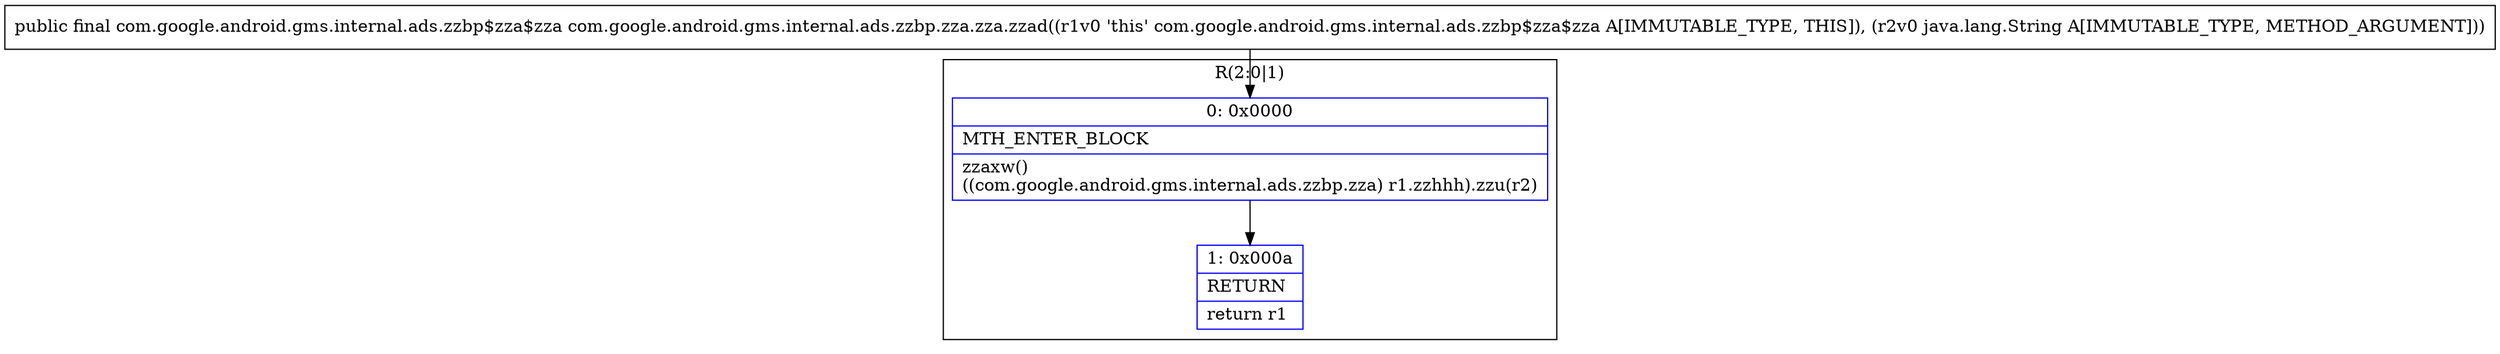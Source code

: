 digraph "CFG forcom.google.android.gms.internal.ads.zzbp.zza.zza.zzad(Ljava\/lang\/String;)Lcom\/google\/android\/gms\/internal\/ads\/zzbp$zza$zza;" {
subgraph cluster_Region_204835468 {
label = "R(2:0|1)";
node [shape=record,color=blue];
Node_0 [shape=record,label="{0\:\ 0x0000|MTH_ENTER_BLOCK\l|zzaxw()\l((com.google.android.gms.internal.ads.zzbp.zza) r1.zzhhh).zzu(r2)\l}"];
Node_1 [shape=record,label="{1\:\ 0x000a|RETURN\l|return r1\l}"];
}
MethodNode[shape=record,label="{public final com.google.android.gms.internal.ads.zzbp$zza$zza com.google.android.gms.internal.ads.zzbp.zza.zza.zzad((r1v0 'this' com.google.android.gms.internal.ads.zzbp$zza$zza A[IMMUTABLE_TYPE, THIS]), (r2v0 java.lang.String A[IMMUTABLE_TYPE, METHOD_ARGUMENT])) }"];
MethodNode -> Node_0;
Node_0 -> Node_1;
}

